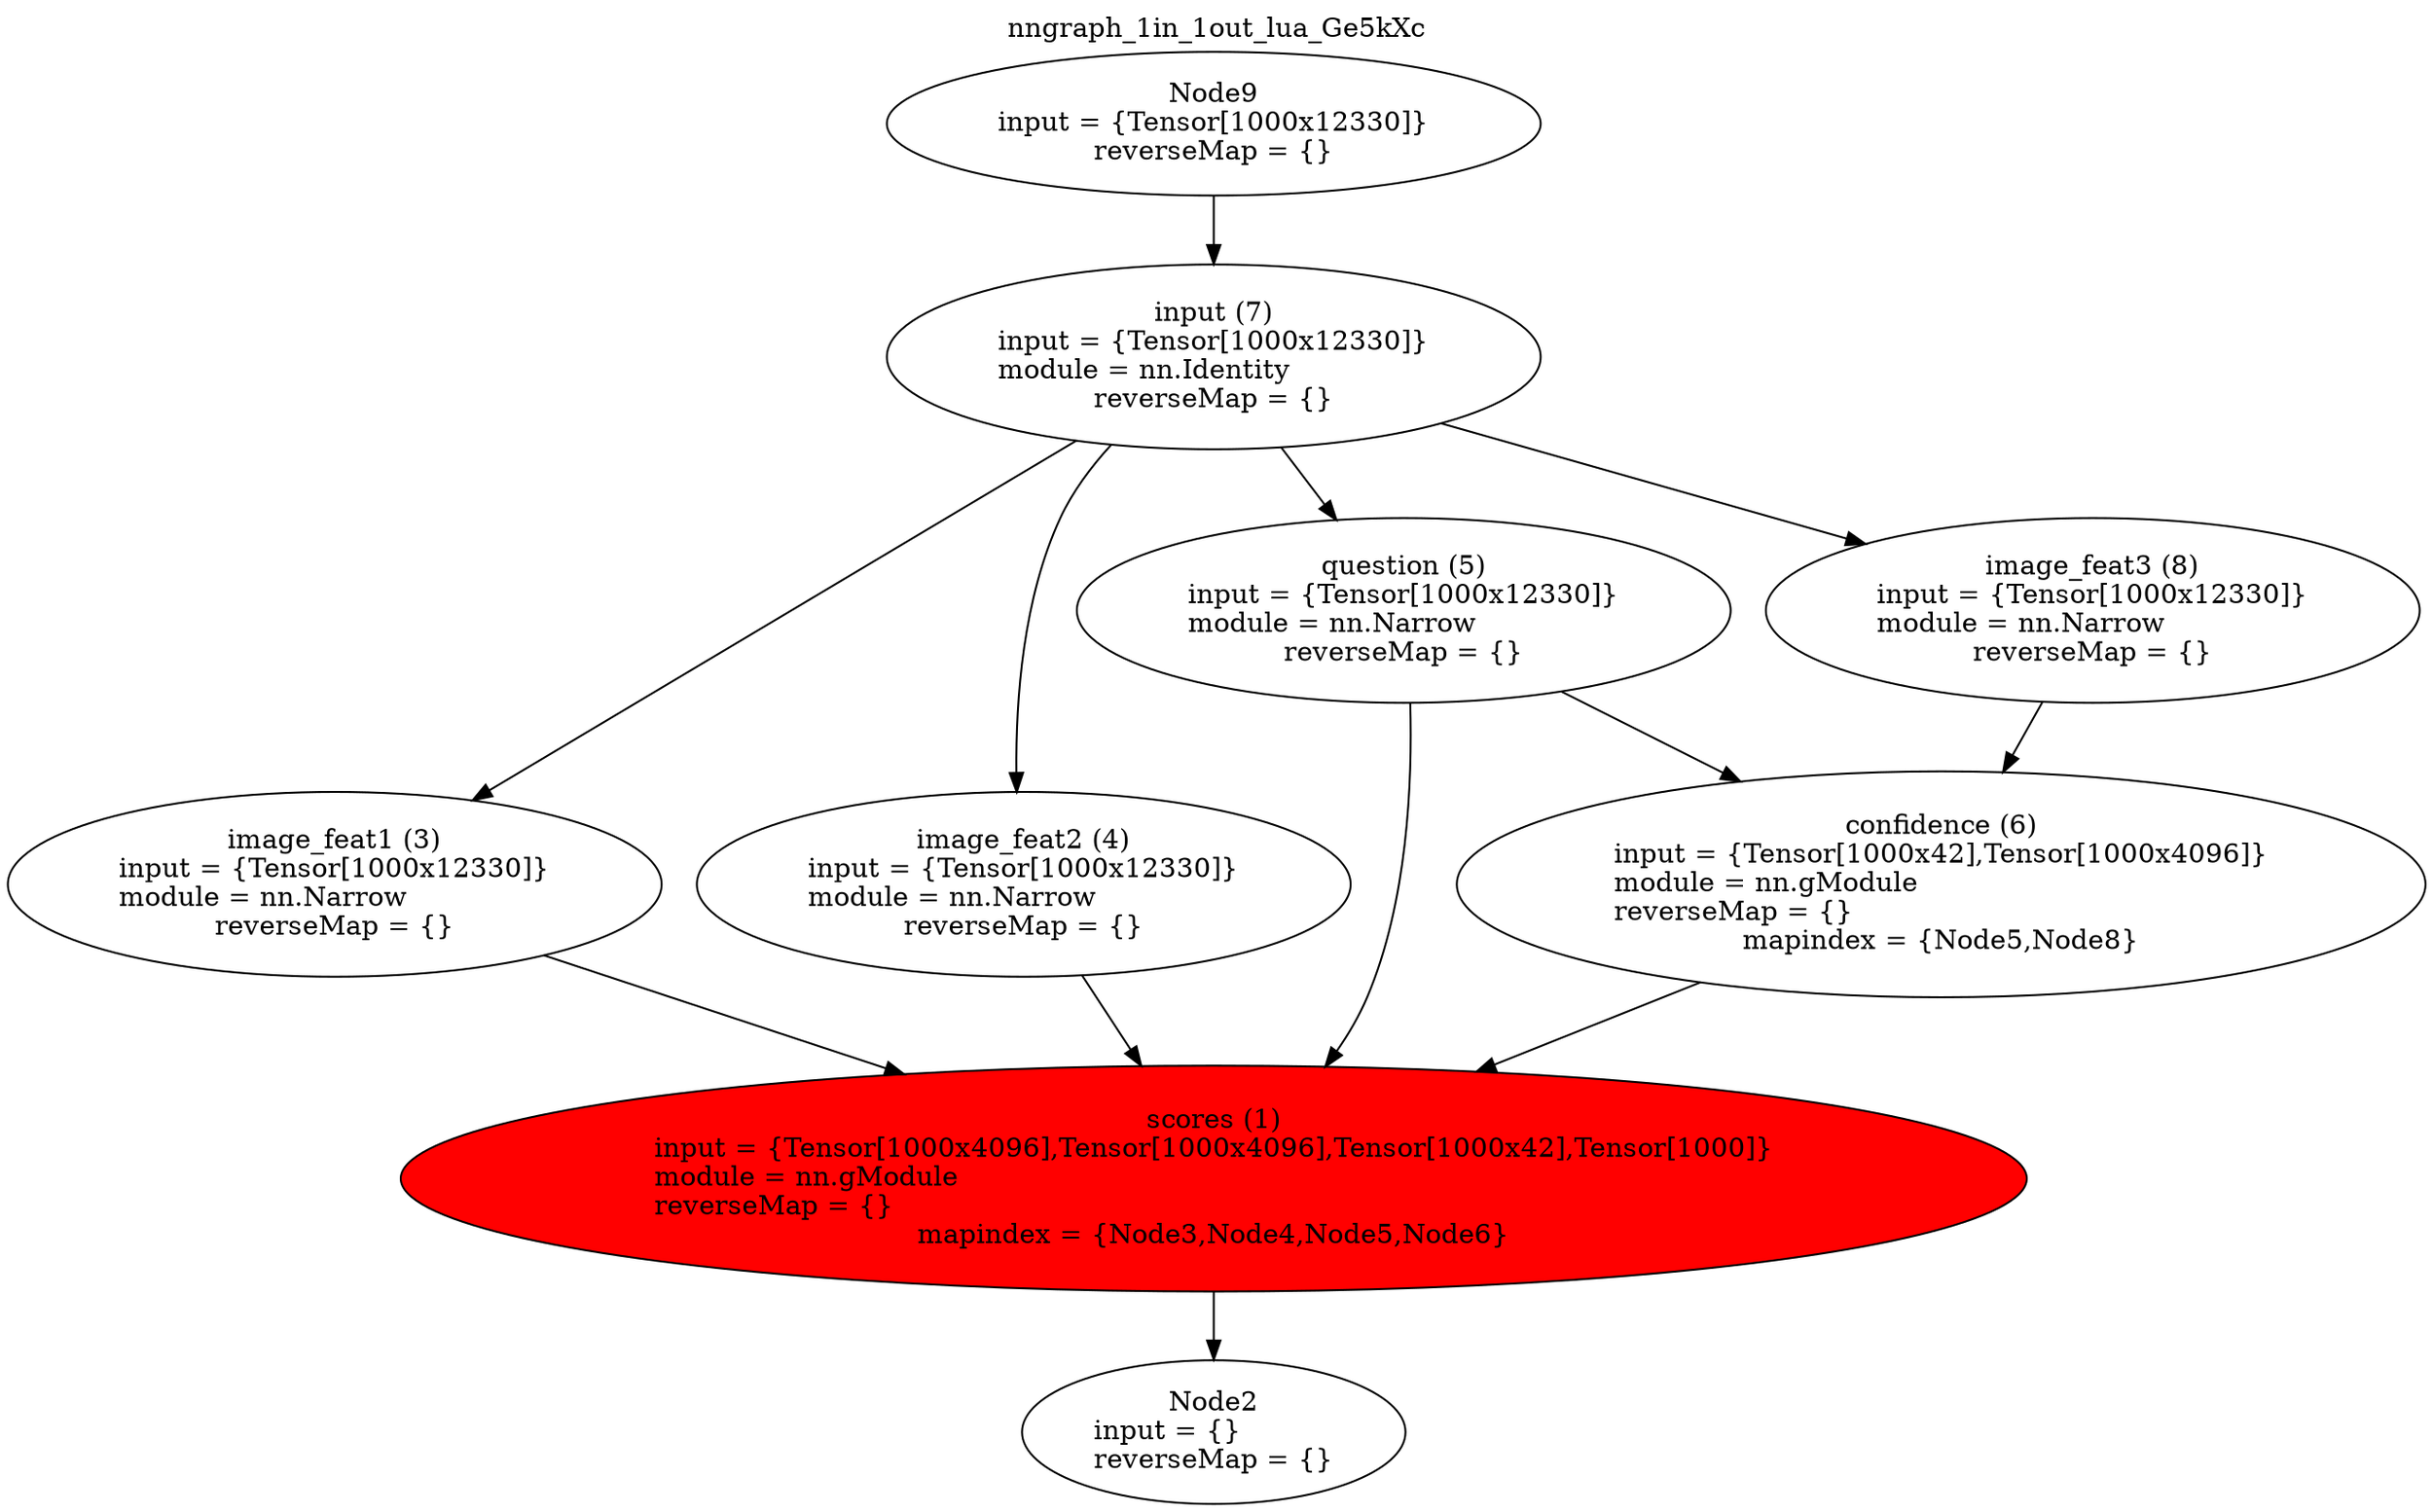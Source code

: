 digraph G {
labelloc="t";
label="nngraph_1in_1out_lua_Ge5kXc";
node [shape = oval]; 
n1[label="scores (1)\ninput = {Tensor[1000x4096],Tensor[1000x4096],Tensor[1000x42],Tensor[1000]}\lmodule = nn.gModule\lreverseMap = {}\lmapindex = {Node3,Node4,Node5,Node6}" tooltip="[[string \"require 'nngraph';...\"]]:17_"];
n2[label="Node2\ninput = {}\lreverseMap = {}" tooltip="[[C]]:-1_"];
n3[label="image_feat1 (3)\ninput = {Tensor[1000x12330]}\lmodule = nn.Narrow\lreverseMap = {}" tooltip="[[string \"require 'nngraph';...\"]]:9_"];
n4[label="image_feat2 (4)\ninput = {Tensor[1000x12330]}\lmodule = nn.Narrow\lreverseMap = {}" tooltip="[[string \"require 'nngraph';...\"]]:10_"];
n5[label="question (5)\ninput = {Tensor[1000x12330]}\lmodule = nn.Narrow\lreverseMap = {}" tooltip="[[string \"require 'nngraph';...\"]]:12_"];
n6[label="confidence (6)\ninput = {Tensor[1000x42],Tensor[1000x4096]}\lmodule = nn.gModule\lreverseMap = {}\lmapindex = {Node5,Node8}" tooltip="[[string \"require 'nngraph';...\"]]:16_"];
n7[label="input (7)\ninput = {Tensor[1000x12330]}\lmodule = nn.Identity\lreverseMap = {}" tooltip="[[string \"require 'nngraph';...\"]]:7_"];
n8[label="image_feat3 (8)\ninput = {Tensor[1000x12330]}\lmodule = nn.Narrow\lreverseMap = {}" tooltip="[[string \"require 'nngraph';...\"]]:11_"];
n9[label="Node9\ninput = {Tensor[1000x12330]}\lreverseMap = {}" tooltip="[[C]]:-1_"];
n1 -> n2;
n3 -> n1;
n4 -> n1;
n5 -> n1;
n6 -> n1;
n7 -> n3;
n7 -> n4;
n7 -> n5;
n5 -> n6;
n8 -> n6;
n9 -> n7;
n7 -> n8;
n1[style=filled, fillcolor=red];
}